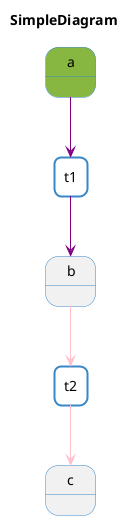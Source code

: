 @startuml
allow_mixing
title SimpleDiagram
skinparam titleBorderRoundCorner 15
skinparam titleBorderThickness 2
skinparam state {
    BackgroundColor<<initial>> #87b741
    BackgroundColor<<marked>> #3887C6
    BorderColor #3887C6
    BorderColor<<marked>> Black
    FontColor<<marked>> White
}
skinparam agent {
    BackgroundColor #ffffff
    BorderColor #3887C6
}
state "a" <<initial>>
state "b"
state "c"
agent "t1"
agent "t2"
"a" -[#Purple]-> "t1"
"t1" -[#Purple]-> "b"
"b" -[#Pink]-> "t2"
"t2" -[#Pink]-> "c"
@enduml
